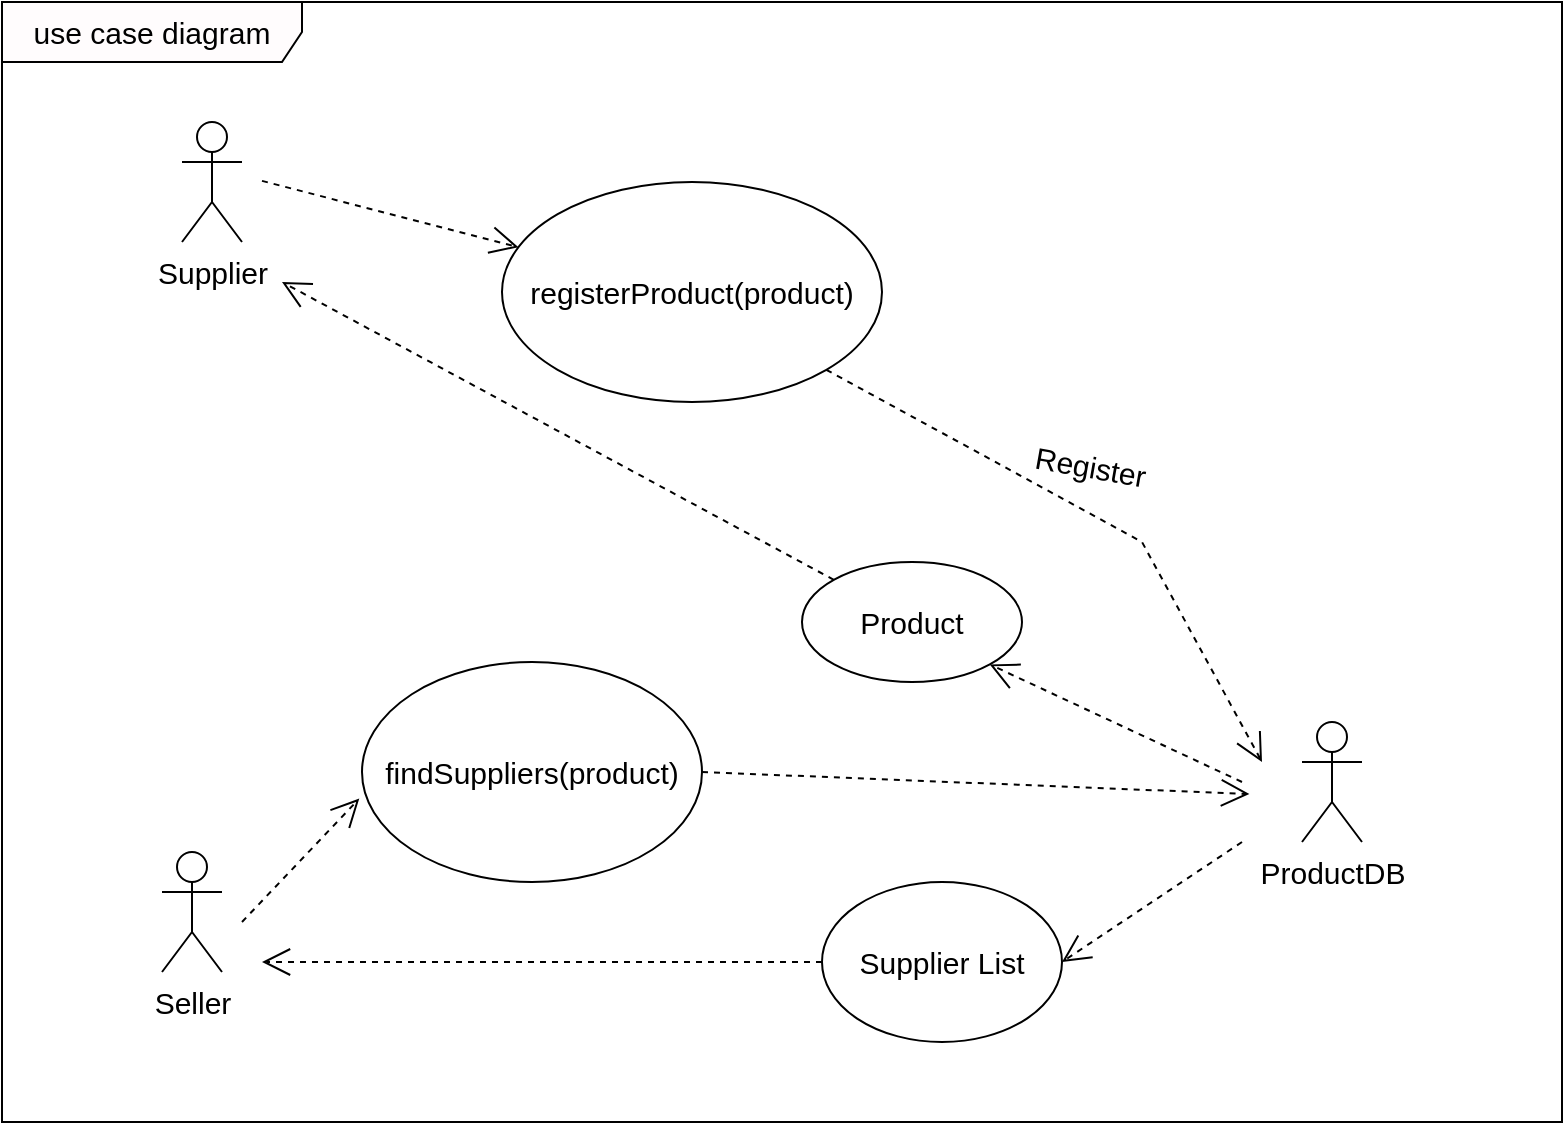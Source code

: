 <mxfile version="18.0.1" type="device"><diagram name="Page-1" id="b5b7bab2-c9e2-2cf4-8b2a-24fd1a2a6d21"><mxGraphModel dx="1085" dy="603" grid="1" gridSize="10" guides="1" tooltips="1" connect="1" arrows="1" fold="1" page="1" pageScale="1" pageWidth="827" pageHeight="1169" background="none" math="0" shadow="0"><root><mxCell id="0"/><mxCell id="1" parent="0"/><mxCell id="mdHVOI6KJU7vLNt5j1c9-3" value="registerProduct(product)" style="ellipse;html=1;whiteSpace=wrap;fontSize=15;" vertex="1" parent="1"><mxGeometry x="690" y="220" width="190" height="110" as="geometry"/></mxCell><mxCell id="mdHVOI6KJU7vLNt5j1c9-4" value="Seller" style="shape=umlActor;verticalLabelPosition=bottom;verticalAlign=top;html=1;fontSize=15;" vertex="1" parent="1"><mxGeometry x="520" y="555" width="30" height="60" as="geometry"/></mxCell><mxCell id="mdHVOI6KJU7vLNt5j1c9-5" value="Supplier" style="shape=umlActor;verticalLabelPosition=bottom;verticalAlign=top;html=1;fontSize=15;" vertex="1" parent="1"><mxGeometry x="530" y="190" width="30" height="60" as="geometry"/></mxCell><mxCell id="mdHVOI6KJU7vLNt5j1c9-6" value="ProductDB" style="shape=umlActor;verticalLabelPosition=bottom;verticalAlign=top;html=1;fontSize=15;" vertex="1" parent="1"><mxGeometry x="1090" y="490" width="30" height="60" as="geometry"/></mxCell><mxCell id="mdHVOI6KJU7vLNt5j1c9-10" value="" style="endArrow=open;endSize=12;dashed=1;html=1;rounded=0;fontSize=15;" edge="1" parent="1" target="mdHVOI6KJU7vLNt5j1c9-3"><mxGeometry width="160" relative="1" as="geometry"><mxPoint x="570" y="219.44" as="sourcePoint"/><mxPoint x="730" y="219.44" as="targetPoint"/></mxGeometry></mxCell><mxCell id="mdHVOI6KJU7vLNt5j1c9-11" value="" style="endArrow=open;endSize=12;dashed=1;html=1;rounded=0;fontSize=15;exitX=1;exitY=1;exitDx=0;exitDy=0;" edge="1" parent="1" source="mdHVOI6KJU7vLNt5j1c9-3"><mxGeometry width="160" relative="1" as="geometry"><mxPoint x="870" y="330" as="sourcePoint"/><mxPoint x="1070" y="510" as="targetPoint"/><Array as="points"><mxPoint x="1010" y="400"/></Array></mxGeometry></mxCell><mxCell id="mdHVOI6KJU7vLNt5j1c9-15" value="Register" style="edgeLabel;html=1;align=center;verticalAlign=middle;resizable=0;points=[];fontSize=15;rotation=10;" vertex="1" connectable="0" parent="mdHVOI6KJU7vLNt5j1c9-11"><mxGeometry x="-0.131" y="1" relative="1" as="geometry"><mxPoint x="15" y="-15" as="offset"/></mxGeometry></mxCell><mxCell id="mdHVOI6KJU7vLNt5j1c9-16" value="Product" style="ellipse;html=1;whiteSpace=wrap;fontSize=15;" vertex="1" parent="1"><mxGeometry x="840" y="410" width="110" height="60" as="geometry"/></mxCell><mxCell id="mdHVOI6KJU7vLNt5j1c9-17" value="" style="endArrow=open;endSize=12;dashed=1;html=1;rounded=0;fontSize=15;entryX=1;entryY=1;entryDx=0;entryDy=0;" edge="1" parent="1" target="mdHVOI6KJU7vLNt5j1c9-16"><mxGeometry width="160" relative="1" as="geometry"><mxPoint x="1060" y="520" as="sourcePoint"/><mxPoint x="842.671" y="508.117" as="targetPoint"/></mxGeometry></mxCell><mxCell id="mdHVOI6KJU7vLNt5j1c9-18" value="" style="endArrow=open;endSize=12;dashed=1;html=1;rounded=0;fontSize=15;" edge="1" parent="1" source="mdHVOI6KJU7vLNt5j1c9-16"><mxGeometry width="160" relative="1" as="geometry"><mxPoint x="770.02" y="400" as="sourcePoint"/><mxPoint x="580" y="270" as="targetPoint"/></mxGeometry></mxCell><mxCell id="mdHVOI6KJU7vLNt5j1c9-19" value="findSuppliers(product)" style="ellipse;html=1;whiteSpace=wrap;fontSize=15;" vertex="1" parent="1"><mxGeometry x="620" y="460" width="170" height="110" as="geometry"/></mxCell><mxCell id="mdHVOI6KJU7vLNt5j1c9-20" value="" style="endArrow=open;endSize=12;dashed=1;html=1;rounded=0;fontSize=15;entryX=-0.008;entryY=0.621;entryDx=0;entryDy=0;entryPerimeter=0;" edge="1" parent="1" target="mdHVOI6KJU7vLNt5j1c9-19"><mxGeometry width="160" relative="1" as="geometry"><mxPoint x="560" y="590" as="sourcePoint"/><mxPoint x="710" y="560" as="targetPoint"/></mxGeometry></mxCell><mxCell id="mdHVOI6KJU7vLNt5j1c9-21" value="" style="endArrow=open;endSize=12;dashed=1;html=1;rounded=0;fontSize=15;exitX=1;exitY=0.5;exitDx=0;exitDy=0;" edge="1" parent="1" source="mdHVOI6KJU7vLNt5j1c9-19"><mxGeometry width="160" relative="1" as="geometry"><mxPoint x="710" y="560" as="sourcePoint"/><mxPoint x="1063.692" y="526.033" as="targetPoint"/></mxGeometry></mxCell><mxCell id="mdHVOI6KJU7vLNt5j1c9-22" value="" style="endArrow=open;endSize=12;dashed=1;html=1;rounded=0;fontSize=15;" edge="1" parent="1"><mxGeometry width="160" relative="1" as="geometry"><mxPoint x="1060" y="550" as="sourcePoint"/><mxPoint x="970" y="610" as="targetPoint"/><Array as="points"><mxPoint x="970" y="610"/></Array></mxGeometry></mxCell><mxCell id="mdHVOI6KJU7vLNt5j1c9-23" value="Supplier List" style="ellipse;html=1;whiteSpace=wrap;fontSize=15;" vertex="1" parent="1"><mxGeometry x="850" y="570" width="120" height="80" as="geometry"/></mxCell><mxCell id="mdHVOI6KJU7vLNt5j1c9-24" value="" style="endArrow=open;endSize=12;dashed=1;html=1;rounded=0;fontSize=15;" edge="1" parent="1" source="mdHVOI6KJU7vLNt5j1c9-23"><mxGeometry width="160" relative="1" as="geometry"><mxPoint x="760" y="550" as="sourcePoint"/><mxPoint x="570" y="610" as="targetPoint"/><Array as="points"><mxPoint x="670" y="610"/></Array></mxGeometry></mxCell><mxCell id="mdHVOI6KJU7vLNt5j1c9-32" value="use case diagram" style="shape=umlFrame;whiteSpace=wrap;html=1;fontSize=15;strokeColor=default;fillColor=#FFFCFD;width=150;height=30;" vertex="1" parent="1"><mxGeometry x="440" y="130" width="780" height="560" as="geometry"/></mxCell></root></mxGraphModel></diagram></mxfile>